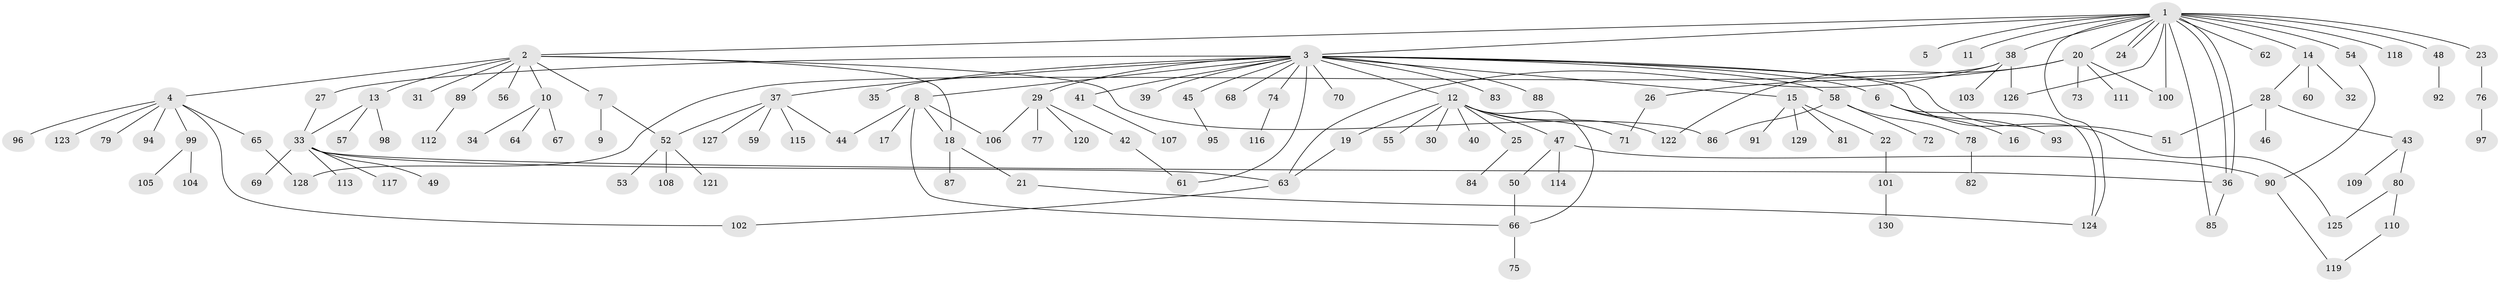 // coarse degree distribution, {10: 0.024390243902439025, 7: 0.024390243902439025, 12: 0.024390243902439025, 4: 0.0975609756097561, 2: 0.3170731707317073, 1: 0.1951219512195122, 6: 0.04878048780487805, 3: 0.2682926829268293}
// Generated by graph-tools (version 1.1) at 2025/50/03/04/25 22:50:42]
// undirected, 130 vertices, 156 edges
graph export_dot {
  node [color=gray90,style=filled];
  1;
  2;
  3;
  4;
  5;
  6;
  7;
  8;
  9;
  10;
  11;
  12;
  13;
  14;
  15;
  16;
  17;
  18;
  19;
  20;
  21;
  22;
  23;
  24;
  25;
  26;
  27;
  28;
  29;
  30;
  31;
  32;
  33;
  34;
  35;
  36;
  37;
  38;
  39;
  40;
  41;
  42;
  43;
  44;
  45;
  46;
  47;
  48;
  49;
  50;
  51;
  52;
  53;
  54;
  55;
  56;
  57;
  58;
  59;
  60;
  61;
  62;
  63;
  64;
  65;
  66;
  67;
  68;
  69;
  70;
  71;
  72;
  73;
  74;
  75;
  76;
  77;
  78;
  79;
  80;
  81;
  82;
  83;
  84;
  85;
  86;
  87;
  88;
  89;
  90;
  91;
  92;
  93;
  94;
  95;
  96;
  97;
  98;
  99;
  100;
  101;
  102;
  103;
  104;
  105;
  106;
  107;
  108;
  109;
  110;
  111;
  112;
  113;
  114;
  115;
  116;
  117;
  118;
  119;
  120;
  121;
  122;
  123;
  124;
  125;
  126;
  127;
  128;
  129;
  130;
  1 -- 2;
  1 -- 3;
  1 -- 5;
  1 -- 11;
  1 -- 14;
  1 -- 20;
  1 -- 23;
  1 -- 24;
  1 -- 24;
  1 -- 36;
  1 -- 36;
  1 -- 38;
  1 -- 48;
  1 -- 54;
  1 -- 62;
  1 -- 85;
  1 -- 100;
  1 -- 118;
  1 -- 124;
  1 -- 126;
  2 -- 4;
  2 -- 7;
  2 -- 10;
  2 -- 13;
  2 -- 18;
  2 -- 31;
  2 -- 56;
  2 -- 86;
  2 -- 89;
  3 -- 6;
  3 -- 8;
  3 -- 12;
  3 -- 15;
  3 -- 27;
  3 -- 29;
  3 -- 35;
  3 -- 37;
  3 -- 39;
  3 -- 41;
  3 -- 45;
  3 -- 51;
  3 -- 58;
  3 -- 61;
  3 -- 68;
  3 -- 70;
  3 -- 74;
  3 -- 83;
  3 -- 88;
  3 -- 125;
  4 -- 65;
  4 -- 79;
  4 -- 94;
  4 -- 96;
  4 -- 99;
  4 -- 102;
  4 -- 123;
  6 -- 16;
  6 -- 93;
  6 -- 124;
  7 -- 9;
  7 -- 52;
  8 -- 17;
  8 -- 18;
  8 -- 44;
  8 -- 66;
  8 -- 106;
  10 -- 34;
  10 -- 64;
  10 -- 67;
  12 -- 19;
  12 -- 25;
  12 -- 30;
  12 -- 40;
  12 -- 47;
  12 -- 55;
  12 -- 66;
  12 -- 71;
  12 -- 122;
  13 -- 33;
  13 -- 57;
  13 -- 98;
  14 -- 28;
  14 -- 32;
  14 -- 60;
  15 -- 22;
  15 -- 81;
  15 -- 91;
  15 -- 129;
  18 -- 21;
  18 -- 87;
  19 -- 63;
  20 -- 26;
  20 -- 73;
  20 -- 100;
  20 -- 111;
  20 -- 122;
  21 -- 124;
  22 -- 101;
  23 -- 76;
  25 -- 84;
  26 -- 71;
  27 -- 33;
  28 -- 43;
  28 -- 46;
  28 -- 51;
  29 -- 42;
  29 -- 77;
  29 -- 106;
  29 -- 120;
  33 -- 36;
  33 -- 49;
  33 -- 63;
  33 -- 69;
  33 -- 113;
  33 -- 117;
  36 -- 85;
  37 -- 44;
  37 -- 52;
  37 -- 59;
  37 -- 115;
  37 -- 127;
  38 -- 63;
  38 -- 103;
  38 -- 126;
  38 -- 128;
  41 -- 107;
  42 -- 61;
  43 -- 80;
  43 -- 109;
  45 -- 95;
  47 -- 50;
  47 -- 90;
  47 -- 114;
  48 -- 92;
  50 -- 66;
  52 -- 53;
  52 -- 108;
  52 -- 121;
  54 -- 90;
  58 -- 72;
  58 -- 78;
  58 -- 86;
  63 -- 102;
  65 -- 128;
  66 -- 75;
  74 -- 116;
  76 -- 97;
  78 -- 82;
  80 -- 110;
  80 -- 125;
  89 -- 112;
  90 -- 119;
  99 -- 104;
  99 -- 105;
  101 -- 130;
  110 -- 119;
}
